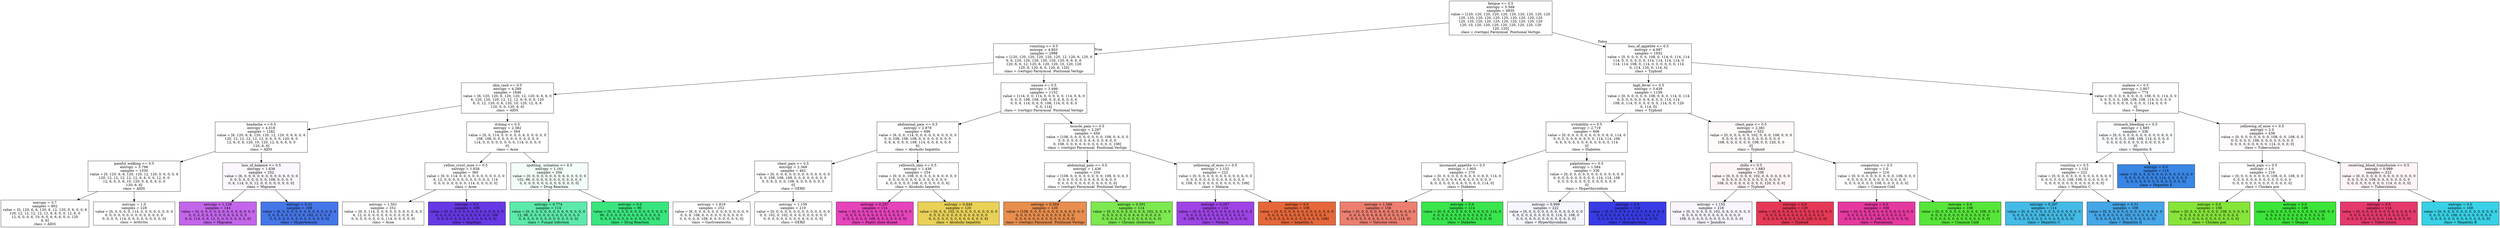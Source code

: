 digraph Tree {
node [shape=box, style="filled", color="black"] ;
0 [label="fatigue <= 0.5\nentropy = 5.368\nsamples = 4930\nvalue = [120, 120, 120, 120, 120, 120, 120, 120, 120, 120\n120, 120, 120, 120, 120, 120, 120, 120, 120, 120\n120, 120, 120, 120, 120, 120, 120, 120, 120, 120\n120, 10, 120, 120, 120, 120, 120, 120, 120, 120\n120, 120]\nclass = (vertigo) Paroymsal  Positional Vertigo", fillcolor="#ffffff"] ;
1 [label="vomiting <= 0.5\nentropy = 4.803\nsamples = 2998\nvalue = [120, 120, 120, 120, 120, 120, 12, 120, 6, 120, 6\n6, 6, 120, 120, 120, 120, 120, 120, 6, 6, 6, 6\n120, 6, 6, 12, 120, 6, 120, 120, 10, 120, 120\n120, 6, 120, 6, 0, 120, 6, 120]\nclass = (vertigo) Paroymsal  Positional Vertigo", fillcolor="#ffffff"] ;
0 -> 1 [labeldistance=2.5, labelangle=45, headlabel="True"] ;
2 [label="skin_rash <= 0.5\nentropy = 4.289\nsamples = 1846\nvalue = [6, 120, 120, 6, 120, 120, 12, 120, 6, 6, 6, 0\n6, 120, 120, 120, 12, 12, 12, 6, 6, 0, 0, 120\n6, 0, 12, 120, 0, 6, 120, 10, 120, 12, 6, 6\n120, 0, 0, 120, 6, 6]\nclass = AIDS", fillcolor="#ffffff"] ;
1 -> 2 ;
3 [label="headache <= 0.5\nentropy = 4.018\nsamples = 1282\nvalue = [6, 120, 6, 6, 120, 120, 12, 120, 0, 6, 6, 0, 6\n120, 12, 12, 12, 12, 12, 6, 6, 0, 0, 120, 6, 0\n12, 6, 0, 6, 120, 10, 120, 12, 6, 6, 6, 0, 0\n120, 6, 6]\nclass = AIDS", fillcolor="#ffffff"] ;
2 -> 3 ;
4 [label="painful_walking <= 0.5\nentropy = 3.798\nsamples = 1030\nvalue = [0, 120, 6, 6, 120, 120, 12, 120, 0, 6, 0, 0, 6\n120, 12, 12, 12, 12, 12, 6, 6, 0, 0, 12, 6, 0\n12, 6, 0, 0, 6, 10, 120, 0, 6, 6, 6, 0, 0\n120, 6, 6]\nclass = AIDS", fillcolor="#ffffff"] ;
3 -> 4 ;
5 [label="entropy = 3.7\nsamples = 802\nvalue = [0, 120, 6, 6, 120, 6, 12, 120, 0, 6, 0, 0, 6\n120, 12, 12, 12, 12, 12, 6, 6, 0, 0, 12, 6, 0\n12, 6, 0, 0, 6, 10, 6, 0, 6, 6, 6, 0, 0, 120\n6, 6]\nclass = AIDS", fillcolor="#ffffff"] ;
4 -> 5 ;
6 [label="entropy = 1.0\nsamples = 228\nvalue = [0, 0, 0, 0, 0, 114, 0, 0, 0, 0, 0, 0, 0, 0\n0, 0, 0, 0, 0, 0, 0, 0, 0, 0, 0, 0, 0, 0\n0, 0, 0, 0, 114, 0, 0, 0, 0, 0, 0, 0, 0, 0]\nclass = Arthritis", fillcolor="#ffffff"] ;
4 -> 6 ;
7 [label="loss_of_balance <= 0.5\nentropy = 1.636\nsamples = 252\nvalue = [6, 0, 0, 0, 0, 0, 0, 0, 0, 0, 6, 0, 0, 0\n0, 0, 0, 0, 0, 0, 0, 0, 0, 108, 0, 0, 0, 0\n0, 6, 114, 0, 0, 12, 0, 0, 0, 0, 0, 0, 0, 0]\nclass = Migraine", fillcolor="#fcf7fe"] ;
3 -> 7 ;
8 [label="entropy = 1.139\nsamples = 144\nvalue = [0, 0, 0, 0, 0, 0, 0, 0, 0, 0, 6, 0, 0, 0\n0, 0, 0, 0, 0, 0, 0, 0, 0, 6, 0, 0, 0, 0\n0, 6, 114, 0, 0, 12, 0, 0, 0, 0, 0, 0, 0, 0]\nclass = Migraine", fillcolor="#c366eb"] ;
7 -> 8 ;
9 [label="entropy = 0.31\nsamples = 108\nvalue = [6, 0, 0, 0, 0, 0, 0, 0, 0, 0, 0, 0, 0, 0\n0, 0, 0, 0, 0, 0, 0, 0, 0, 102, 0, 0, 0, 0\n0, 0, 0, 0, 0, 0, 0, 0, 0, 0, 0, 0, 0, 0]\nclass = Hypertension ", fillcolor="#4576e7"] ;
7 -> 9 ;
10 [label="itching <= 0.5\nentropy = 2.382\nsamples = 564\nvalue = [0, 0, 114, 0, 0, 0, 0, 0, 6, 0, 0, 0, 0, 0\n108, 108, 0, 0, 0, 0, 0, 0, 0, 0, 0, 0, 0\n114, 0, 0, 0, 0, 0, 0, 0, 0, 114, 0, 0, 0, 0\n0]\nclass = Acne", fillcolor="#ffffff"] ;
2 -> 10 ;
11 [label="yellow_crust_ooze <= 0.5\nentropy = 1.838\nsamples = 360\nvalue = [0, 0, 114, 0, 0, 0, 0, 0, 0, 0, 0, 0, 0, 0\n6, 12, 0, 0, 0, 0, 0, 0, 0, 0, 0, 0, 0, 114\n0, 0, 0, 0, 0, 0, 0, 0, 114, 0, 0, 0, 0, 0]\nclass = Acne", fillcolor="#ffffff"] ;
10 -> 11 ;
12 [label="entropy = 1.501\nsamples = 252\nvalue = [0, 0, 114, 0, 0, 0, 0, 0, 0, 0, 0, 0, 0, 0\n6, 12, 0, 0, 0, 0, 0, 0, 0, 0, 0, 0, 0, 6\n0, 0, 0, 0, 0, 0, 0, 0, 114, 0, 0, 0, 0, 0]\nclass = Acne", fillcolor="#ffffff"] ;
11 -> 12 ;
13 [label="entropy = 0.0\nsamples = 108\nvalue = [0, 0, 0, 0, 0, 0, 0, 0, 0, 0, 0, 0, 0, 0\n0, 0, 0, 0, 0, 0, 0, 0, 0, 0, 0, 0, 0, 108\n0, 0, 0, 0, 0, 0, 0, 0, 0, 0, 0, 0, 0, 0]\nclass = Impetigo", fillcolor="#6739e5"] ;
11 -> 13 ;
14 [label="spotting_ urination <= 0.5\nentropy = 1.161\nsamples = 204\nvalue = [0, 0, 0, 0, 0, 0, 0, 0, 6, 0, 0, 0, 0, 0\n102, 96, 0, 0, 0, 0, 0, 0, 0, 0, 0, 0, 0, 0\n0, 0, 0, 0, 0, 0, 0, 0, 0, 0, 0, 0, 0, 0]\nclass = Drug Reaction", fillcolor="#f4fef8"] ;
10 -> 14 ;
15 [label="entropy = 0.774\nsamples = 114\nvalue = [0, 0, 0, 0, 0, 0, 0, 0, 6, 0, 0, 0, 0, 0\n12, 96, 0, 0, 0, 0, 0, 0, 0, 0, 0, 0, 0, 0\n0, 0, 0, 0, 0, 0, 0, 0, 0, 0, 0, 0, 0, 0]\nclass = Fungal infection", fillcolor="#5ceaaa"] ;
14 -> 15 ;
16 [label="entropy = 0.0\nsamples = 90\nvalue = [0, 0, 0, 0, 0, 0, 0, 0, 0, 0, 0, 0, 0, 0\n90, 0, 0, 0, 0, 0, 0, 0, 0, 0, 0, 0, 0, 0\n0, 0, 0, 0, 0, 0, 0, 0, 0, 0, 0, 0, 0, 0]\nclass = Drug Reaction", fillcolor="#39e57e"] ;
14 -> 16 ;
17 [label="nausea <= 0.5\nentropy = 3.499\nsamples = 1152\nvalue = [114, 0, 0, 114, 0, 0, 0, 0, 0, 114, 0, 6, 0\n0, 0, 0, 108, 108, 108, 0, 0, 6, 6, 0, 0, 6\n0, 0, 6, 114, 0, 0, 0, 108, 114, 0, 0, 6, 0\n0, 0, 114]\nclass = (vertigo) Paroymsal  Positional Vertigo", fillcolor="#ffffff"] ;
1 -> 17 ;
18 [label="abdominal_pain <= 0.5\nentropy = 2.878\nsamples = 696\nvalue = [6, 0, 0, 114, 0, 0, 0, 0, 0, 6, 0, 0, 0, 0\n0, 0, 108, 108, 108, 0, 0, 0, 0, 0, 0, 0, 0\n0, 6, 6, 0, 0, 0, 108, 114, 0, 0, 6, 0, 0, 0\n6]\nclass = Alcoholic hepatitis", fillcolor="#ffffff"] ;
17 -> 18 ;
19 [label="chest_pain <= 0.5\nentropy = 2.368\nsamples = 462\nvalue = [6, 0, 0, 6, 0, 0, 0, 0, 0, 0, 0, 0, 0, 0\n0, 0, 108, 108, 108, 0, 0, 0, 0, 0, 0, 0, 0\n0, 0, 6, 0, 0, 0, 108, 6, 0, 0, 6, 0, 0, 0\n0]\nclass = GERD", fillcolor="#ffffff"] ;
18 -> 19 ;
20 [label="entropy = 1.818\nsamples = 252\nvalue = [6, 0, 0, 6, 0, 0, 0, 0, 0, 0, 0, 0, 0, 0\n0, 0, 6, 108, 6, 0, 0, 0, 0, 0, 0, 0, 0, 0\n0, 6, 0, 0, 0, 108, 6, 0, 0, 0, 0, 0, 0, 0]\nclass = Gastroenteritis", fillcolor="#ffffff"] ;
19 -> 20 ;
21 [label="entropy = 1.159\nsamples = 210\nvalue = [0, 0, 0, 0, 0, 0, 0, 0, 0, 0, 0, 0, 0, 0\n0, 0, 102, 0, 102, 0, 0, 0, 0, 0, 0, 0, 0, 0\n0, 0, 0, 0, 0, 0, 0, 0, 0, 6, 0, 0, 0, 0]\nclass = GERD", fillcolor="#ffffff"] ;
19 -> 21 ;
22 [label="yellowish_skin <= 0.5\nentropy = 1.436\nsamples = 234\nvalue = [0, 0, 0, 108, 0, 0, 0, 0, 0, 6, 0, 0, 0, 0\n0, 0, 0, 0, 0, 0, 0, 0, 0, 0, 0, 0, 0, 0\n6, 0, 0, 0, 0, 0, 108, 0, 0, 0, 0, 0, 0, 6]\nclass = Alcoholic hepatitis", fillcolor="#ffffff"] ;
18 -> 22 ;
23 [label="entropy = 0.297\nsamples = 114\nvalue = [0, 0, 0, 6, 0, 0, 0, 0, 0, 0, 0, 0, 0, 0\n0, 0, 0, 0, 0, 0, 0, 0, 0, 0, 0, 0, 0, 0\n0, 0, 0, 0, 0, 0, 108, 0, 0, 0, 0, 0, 0, 0]\nclass = Peptic ulcer diseae", fillcolor="#e644bb"] ;
22 -> 23 ;
24 [label="entropy = 0.848\nsamples = 120\nvalue = [0, 0, 0, 102, 0, 0, 0, 0, 0, 6, 0, 0, 0, 0\n0, 0, 0, 0, 0, 0, 0, 0, 0, 0, 0, 0, 0, 0\n6, 0, 0, 0, 0, 0, 0, 0, 0, 0, 0, 0, 0, 6]\nclass = Alcoholic hepatitis", fillcolor="#e9d158"] ;
22 -> 24 ;
25 [label="muscle_pain <= 0.5\nentropy = 2.297\nsamples = 456\nvalue = [108, 0, 0, 0, 0, 0, 0, 0, 0, 108, 0, 6, 0, 0\n0, 0, 0, 0, 0, 0, 0, 6, 6, 0, 0, 6, 0, 0\n0, 108, 0, 0, 0, 0, 0, 0, 0, 0, 0, 0, 0, 108]\nclass = (vertigo) Paroymsal  Positional Vertigo", fillcolor="#ffffff"] ;
17 -> 25 ;
26 [label="abdominal_pain <= 0.5\nentropy = 1.436\nsamples = 234\nvalue = [108, 0, 0, 0, 0, 0, 0, 0, 0, 108, 0, 0, 0, 0\n0, 0, 0, 0, 0, 0, 0, 6, 6, 0, 0, 6, 0, 0\n0, 0, 0, 0, 0, 0, 0, 0, 0, 0, 0, 0, 0, 0]\nclass = (vertigo) Paroymsal  Positional Vertigo", fillcolor="#ffffff"] ;
25 -> 26 ;
27 [label="entropy = 0.569\nsamples = 120\nvalue = [108, 0, 0, 0, 0, 0, 0, 0, 0, 6, 0, 0, 0, 0\n0, 0, 0, 0, 0, 0, 0, 0, 0, 0, 0, 6, 0, 0\n0, 0, 0, 0, 0, 0, 0, 0, 0, 0, 0, 0, 0, 0]\nclass = (vertigo) Paroymsal  Positional Vertigo", fillcolor="#e88e4e"] ;
26 -> 27 ;
28 [label="entropy = 0.591\nsamples = 114\nvalue = [0, 0, 0, 0, 0, 0, 0, 0, 0, 102, 0, 0, 0, 0\n0, 0, 0, 0, 0, 0, 0, 6, 6, 0, 0, 0, 0, 0\n0, 0, 0, 0, 0, 0, 0, 0, 0, 0, 0, 0, 0, 0]\nclass = Chronic cholestasis", fillcolor="#7de84f"] ;
26 -> 28 ;
29 [label="yellowing_of_eyes <= 0.5\nentropy = 1.152\nsamples = 222\nvalue = [0, 0, 0, 0, 0, 0, 0, 0, 0, 0, 0, 6, 0, 0\n0, 0, 0, 0, 0, 0, 0, 0, 0, 0, 0, 0, 0, 0\n0, 108, 0, 0, 0, 0, 0, 0, 0, 0, 0, 0, 0, 108]\nclass = Malaria", fillcolor="#ffffff"] ;
25 -> 29 ;
30 [label="entropy = 0.297\nsamples = 114\nvalue = [0, 0, 0, 0, 0, 0, 0, 0, 0, 0, 0, 6, 0, 0\n0, 0, 0, 0, 0, 0, 0, 0, 0, 0, 0, 0, 0, 0\n0, 108, 0, 0, 0, 0, 0, 0, 0, 0, 0, 0, 0, 0]\nclass = Malaria", fillcolor="#9e44e6"] ;
29 -> 30 ;
31 [label="entropy = 0.0\nsamples = 108\nvalue = [0, 0, 0, 0, 0, 0, 0, 0, 0, 0, 0, 0, 0, 0\n0, 0, 0, 0, 0, 0, 0, 0, 0, 0, 0, 0, 0, 0\n0, 0, 0, 0, 0, 0, 0, 0, 0, 0, 0, 0, 0, 108]\nclass = hepatitis A", fillcolor="#e56739"] ;
29 -> 31 ;
32 [label="loss_of_appetite <= 0.5\nentropy = 4.087\nsamples = 1932\nvalue = [0, 0, 0, 0, 0, 0, 108, 0, 114, 0, 114, 114\n114, 0, 0, 0, 0, 0, 0, 114, 114, 114, 114, 0\n114, 114, 108, 0, 114, 0, 0, 0, 0, 0, 0, 114\n0, 114, 120, 0, 114, 0]\nclass = Typhoid", fillcolor="#fffefe"] ;
0 -> 32 [labeldistance=2.5, labelangle=-45, headlabel="False"] ;
33 [label="high_fever <= 0.5\nentropy = 3.439\nsamples = 1158\nvalue = [0, 0, 0, 0, 0, 0, 108, 0, 6, 0, 114, 0, 114\n0, 0, 0, 0, 0, 0, 6, 6, 6, 0, 0, 114, 114\n108, 0, 114, 0, 0, 0, 0, 0, 0, 114, 0, 0, 120\n0, 114, 0]\nclass = Typhoid", fillcolor="#fffefe"] ;
32 -> 33 ;
34 [label="irritability <= 0.5\nentropy = 2.719\nsamples = 606\nvalue = [0, 0, 0, 0, 0, 0, 6, 0, 0, 0, 6, 0, 114, 0\n0, 0, 0, 0, 0, 6, 6, 6, 0, 0, 114, 114, 108\n0, 6, 0, 0, 0, 0, 0, 0, 6, 0, 0, 0, 0, 114\n0]\nclass = Diabetes ", fillcolor="#ffffff"] ;
33 -> 34 ;
35 [label="increased_appetite <= 0.5\nentropy = 1.905\nsamples = 270\nvalue = [0, 0, 0, 0, 0, 0, 6, 0, 0, 0, 6, 0, 114, 0\n0, 0, 0, 0, 0, 6, 6, 6, 0, 0, 0, 0, 0, 0\n6, 0, 0, 0, 0, 0, 0, 6, 0, 0, 0, 0, 114, 0]\nclass = Diabetes ", fillcolor="#ffffff"] ;
34 -> 35 ;
36 [label="entropy = 1.596\nsamples = 156\nvalue = [0, 0, 0, 0, 0, 0, 6, 0, 0, 0, 6, 0, 0, 0\n0, 0, 0, 0, 0, 6, 6, 6, 0, 0, 0, 0, 0, 0\n6, 0, 0, 0, 0, 0, 0, 6, 0, 0, 0, 0, 114, 0]\nclass = Varicose veins", fillcolor="#ec7f70"] ;
35 -> 36 ;
37 [label="entropy = 0.0\nsamples = 114\nvalue = [0, 0, 0, 0, 0, 0, 0, 0, 0, 0, 0, 0, 114, 0\n0, 0, 0, 0, 0, 0, 0, 0, 0, 0, 0, 0, 0, 0\n0, 0, 0, 0, 0, 0, 0, 0, 0, 0, 0, 0, 0, 0]\nclass = Diabetes ", fillcolor="#39e54d"] ;
35 -> 37 ;
38 [label="palpitations <= 0.5\nentropy = 1.584\nsamples = 336\nvalue = [0, 0, 0, 0, 0, 0, 0, 0, 0, 0, 0, 0, 0, 0\n0, 0, 0, 0, 0, 0, 0, 0, 0, 0, 114, 114, 108\n0, 0, 0, 0, 0, 0, 0, 0, 0, 0, 0, 0, 0, 0\n0]\nclass = Hyperthyroidism", fillcolor="#ffffff"] ;
34 -> 38 ;
39 [label="entropy = 0.999\nsamples = 222\nvalue = [0, 0, 0, 0, 0, 0, 0, 0, 0, 0, 0, 0, 0, 0\n0, 0, 0, 0, 0, 0, 0, 0, 0, 0, 114, 0, 108, 0\n0, 0, 0, 0, 0, 0, 0, 0, 0, 0, 0, 0, 0, 0]\nclass = Hyperthyroidism", fillcolor="#f5f6fe"] ;
38 -> 39 ;
40 [label="entropy = 0.0\nsamples = 114\nvalue = [0, 0, 0, 0, 0, 0, 0, 0, 0, 0, 0, 0, 0, 0\n0, 0, 0, 0, 0, 0, 0, 0, 0, 0, 0, 114, 0, 0\n0, 0, 0, 0, 0, 0, 0, 0, 0, 0, 0, 0, 0, 0]\nclass = Hypoglycemia", fillcolor="#393ce5"] ;
38 -> 40 ;
41 [label="chest_pain <= 0.5\nentropy = 2.381\nsamples = 552\nvalue = [0, 0, 0, 0, 0, 0, 102, 0, 6, 0, 108, 0, 0, 0\n0, 0, 0, 0, 0, 0, 0, 0, 0, 0, 0, 0, 0, 0\n108, 0, 0, 0, 0, 0, 0, 108, 0, 0, 120, 0, 0\n0]\nclass = Typhoid", fillcolor="#fefafa"] ;
33 -> 41 ;
42 [label="chills <= 0.5\nentropy = 1.683\nsamples = 336\nvalue = [0, 0, 0, 0, 0, 0, 102, 0, 6, 0, 0, 0, 0, 0\n0, 0, 0, 0, 0, 0, 0, 0, 0, 0, 0, 0, 0, 0\n108, 0, 0, 0, 0, 0, 0, 0, 0, 0, 120, 0, 0, 0]\nclass = Typhoid", fillcolor="#fef5f6"] ;
41 -> 42 ;
43 [label="entropy = 1.155\nsamples = 216\nvalue = [0, 0, 0, 0, 0, 0, 102, 0, 6, 0, 0, 0, 0, 0\n0, 0, 0, 0, 0, 0, 0, 0, 0, 0, 0, 0, 0, 0\n108, 0, 0, 0, 0, 0, 0, 0, 0, 0, 0, 0, 0, 0]\nclass = Jaundice", fillcolor="#f8f5fe"] ;
42 -> 43 ;
44 [label="entropy = 0.0\nsamples = 120\nvalue = [0, 0, 0, 0, 0, 0, 0, 0, 0, 0, 0, 0, 0, 0\n0, 0, 0, 0, 0, 0, 0, 0, 0, 0, 0, 0, 0, 0\n0, 0, 0, 0, 0, 0, 0, 0, 0, 0, 120, 0, 0, 0]\nclass = Typhoid", fillcolor="#e53956"] ;
42 -> 44 ;
45 [label="congestion <= 0.5\nentropy = 1.0\nsamples = 216\nvalue = [0, 0, 0, 0, 0, 0, 0, 0, 0, 0, 108, 0, 0, 0\n0, 0, 0, 0, 0, 0, 0, 0, 0, 0, 0, 0, 0, 0\n0, 0, 0, 0, 0, 0, 0, 108, 0, 0, 0, 0, 0, 0]\nclass = Common Cold", fillcolor="#ffffff"] ;
41 -> 45 ;
46 [label="entropy = 0.0\nsamples = 108\nvalue = [0, 0, 0, 0, 0, 0, 0, 0, 0, 0, 0, 0, 0, 0\n0, 0, 0, 0, 0, 0, 0, 0, 0, 0, 0, 0, 0, 0\n0, 0, 0, 0, 0, 0, 0, 108, 0, 0, 0, 0, 0, 0]\nclass = Pneumonia", fillcolor="#e539a0"] ;
45 -> 46 ;
47 [label="entropy = 0.0\nsamples = 108\nvalue = [0, 0, 0, 0, 0, 0, 0, 0, 0, 0, 108, 0, 0, 0\n0, 0, 0, 0, 0, 0, 0, 0, 0, 0, 0, 0, 0, 0\n0, 0, 0, 0, 0, 0, 0, 0, 0, 0, 0, 0, 0, 0]\nclass = Common Cold", fillcolor="#56e539"] ;
45 -> 47 ;
48 [label="malaise <= 0.5\nentropy = 2.807\nsamples = 774\nvalue = [0, 0, 0, 0, 0, 0, 0, 0, 108, 0, 0, 114, 0, 0\n0, 0, 0, 0, 0, 108, 108, 108, 114, 0, 0, 0, 0\n0, 0, 0, 0, 0, 0, 0, 0, 0, 0, 114, 0, 0, 0\n0]\nclass = Dengue", fillcolor="#ffffff"] ;
32 -> 48 ;
49 [label="stomach_bleeding <= 0.5\nentropy = 1.685\nsamples = 336\nvalue = [0, 0, 0, 0, 0, 0, 0, 0, 0, 0, 0, 6, 0, 0\n0, 0, 0, 0, 0, 0, 108, 108, 114, 0, 0, 0, 0\n0, 0, 0, 0, 0, 0, 0, 0, 0, 0, 0, 0, 0, 0\n0]\nclass = Hepatitis E", fillcolor="#fafcfe"] ;
48 -> 49 ;
50 [label="vomiting <= 0.5\nentropy = 1.152\nsamples = 222\nvalue = [0, 0, 0, 0, 0, 0, 0, 0, 0, 0, 0, 6, 0, 0\n0, 0, 0, 0, 0, 0, 108, 108, 0, 0, 0, 0, 0, 0\n0, 0, 0, 0, 0, 0, 0, 0, 0, 0, 0, 0, 0, 0]\nclass = Hepatitis C", fillcolor="#ffffff"] ;
49 -> 50 ;
51 [label="entropy = 0.297\nsamples = 114\nvalue = [0, 0, 0, 0, 0, 0, 0, 0, 0, 0, 0, 0, 0, 0\n0, 0, 0, 0, 0, 0, 108, 6, 0, 0, 0, 0, 0, 0\n0, 0, 0, 0, 0, 0, 0, 0, 0, 0, 0, 0, 0, 0]\nclass = Hepatitis C", fillcolor="#44bbe6"] ;
50 -> 51 ;
52 [label="entropy = 0.31\nsamples = 108\nvalue = [0, 0, 0, 0, 0, 0, 0, 0, 0, 0, 0, 6, 0, 0\n0, 0, 0, 0, 0, 0, 0, 102, 0, 0, 0, 0, 0, 0\n0, 0, 0, 0, 0, 0, 0, 0, 0, 0, 0, 0, 0, 0]\nclass = Hepatitis D", fillcolor="#45a6e7"] ;
50 -> 52 ;
53 [label="entropy = 0.0\nsamples = 114\nvalue = [0, 0, 0, 0, 0, 0, 0, 0, 0, 0, 0, 0, 0, 0\n0, 0, 0, 0, 0, 0, 0, 0, 114, 0, 0, 0, 0, 0\n0, 0, 0, 0, 0, 0, 0, 0, 0, 0, 0, 0, 0, 0]\nclass = Hepatitis E", fillcolor="#3986e5"] ;
49 -> 53 ;
54 [label="yellowing_of_eyes <= 0.5\nentropy = 2.0\nsamples = 438\nvalue = [0, 0, 0, 0, 0, 0, 0, 0, 108, 0, 0, 108, 0, 0\n0, 0, 0, 0, 0, 108, 0, 0, 0, 0, 0, 0, 0, 0\n0, 0, 0, 0, 0, 0, 0, 0, 0, 114, 0, 0, 0, 0]\nclass = Tuberculosis", fillcolor="#fffbfc"] ;
48 -> 54 ;
55 [label="back_pain <= 0.5\nentropy = 1.0\nsamples = 216\nvalue = [0, 0, 0, 0, 0, 0, 0, 0, 108, 0, 0, 108, 0, 0\n0, 0, 0, 0, 0, 0, 0, 0, 0, 0, 0, 0, 0, 0\n0, 0, 0, 0, 0, 0, 0, 0, 0, 0, 0, 0, 0, 0]\nclass = Chicken pox", fillcolor="#ffffff"] ;
54 -> 55 ;
56 [label="entropy = 0.0\nsamples = 108\nvalue = [0, 0, 0, 0, 0, 0, 0, 0, 108, 0, 0, 0, 0, 0\n0, 0, 0, 0, 0, 0, 0, 0, 0, 0, 0, 0, 0, 0\n0, 0, 0, 0, 0, 0, 0, 0, 0, 0, 0, 0, 0, 0]\nclass = Chicken pox", fillcolor="#86e539"] ;
55 -> 56 ;
57 [label="entropy = 0.0\nsamples = 108\nvalue = [0, 0, 0, 0, 0, 0, 0, 0, 0, 0, 0, 108, 0, 0\n0, 0, 0, 0, 0, 0, 0, 0, 0, 0, 0, 0, 0, 0\n0, 0, 0, 0, 0, 0, 0, 0, 0, 0, 0, 0, 0, 0]\nclass = Dengue", fillcolor="#3ce539"] ;
55 -> 57 ;
58 [label="receiving_blood_transfusion <= 0.5\nentropy = 0.999\nsamples = 222\nvalue = [0, 0, 0, 0, 0, 0, 0, 0, 0, 0, 0, 0, 0, 0\n0, 0, 0, 0, 0, 108, 0, 0, 0, 0, 0, 0, 0, 0\n0, 0, 0, 0, 0, 0, 0, 0, 0, 114, 0, 0, 0, 0]\nclass = Tuberculosis", fillcolor="#fef5f7"] ;
54 -> 58 ;
59 [label="entropy = 0.0\nsamples = 114\nvalue = [0, 0, 0, 0, 0, 0, 0, 0, 0, 0, 0, 0, 0, 0\n0, 0, 0, 0, 0, 0, 0, 0, 0, 0, 0, 0, 0, 0\n0, 0, 0, 0, 0, 0, 0, 0, 0, 114, 0, 0, 0, 0]\nclass = Tuberculosis", fillcolor="#e5396d"] ;
58 -> 59 ;
60 [label="entropy = 0.0\nsamples = 108\nvalue = [0, 0, 0, 0, 0, 0, 0, 0, 0, 0, 0, 0, 0, 0\n0, 0, 0, 0, 0, 108, 0, 0, 0, 0, 0, 0, 0, 0\n0, 0, 0, 0, 0, 0, 0, 0, 0, 0, 0, 0, 0, 0]\nclass = Hepatitis B", fillcolor="#39d1e5"] ;
58 -> 60 ;
}